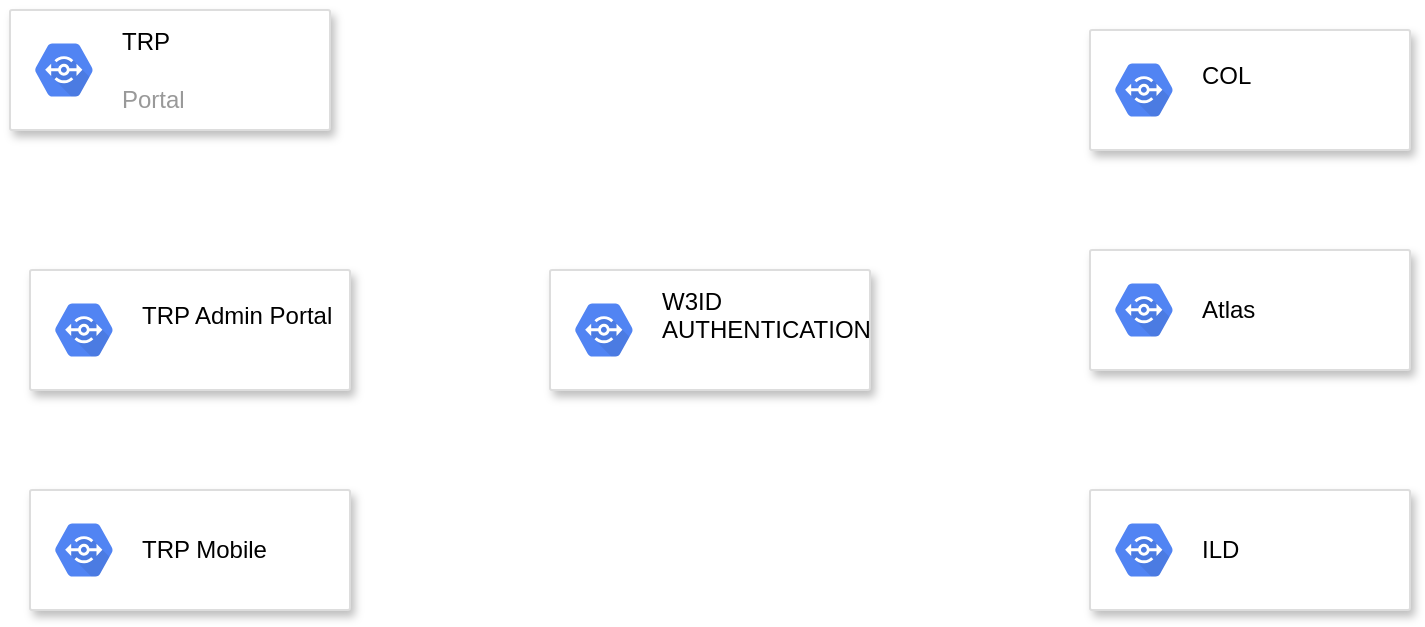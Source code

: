 <mxfile version="14.5.8" type="github">
  <diagram id="LPLT7qblUQMr7MPmFhha" name="Page-1">
    <mxGraphModel dx="1112" dy="574" grid="1" gridSize="10" guides="1" tooltips="1" connect="0" arrows="1" fold="1" page="1" pageScale="1" pageWidth="827" pageHeight="1169" math="0" shadow="0">
      <root>
        <mxCell id="0" />
        <mxCell id="1" parent="0" />
        <mxCell id="-umOjKe_lniliM-Z_1Ou-5" value="" style="strokeColor=#dddddd;shadow=1;strokeWidth=1;rounded=1;absoluteArcSize=1;arcSize=2;" parent="1" vertex="1">
          <mxGeometry x="30" y="90" width="160" height="60" as="geometry" />
        </mxCell>
        <mxCell id="-umOjKe_lniliM-Z_1Ou-6" value="&lt;font color=&quot;#000000&quot;&gt;TRP&lt;/font&gt;&lt;br&gt;&lt;br&gt;Portal" style="dashed=0;connectable=0;html=1;fillColor=#5184F3;strokeColor=none;shape=mxgraph.gcp2.hexIcon;prIcon=developer_portal;part=1;labelPosition=right;verticalLabelPosition=middle;align=left;verticalAlign=middle;spacingLeft=5;fontColor=#999999;fontSize=12;" parent="-umOjKe_lniliM-Z_1Ou-5" vertex="1">
          <mxGeometry y="0.5" width="44" height="39" relative="1" as="geometry">
            <mxPoint x="5" y="-19.5" as="offset" />
          </mxGeometry>
        </mxCell>
        <mxCell id="-umOjKe_lniliM-Z_1Ou-7" value="" style="strokeColor=#dddddd;shadow=1;strokeWidth=1;rounded=1;absoluteArcSize=1;arcSize=2;" parent="1" vertex="1">
          <mxGeometry x="40" y="220" width="160" height="60" as="geometry" />
        </mxCell>
        <mxCell id="-umOjKe_lniliM-Z_1Ou-8" value="&lt;font color=&quot;#000000&quot;&gt;TRP Admin Portal&lt;br&gt;&lt;br&gt;&lt;/font&gt;" style="dashed=0;connectable=0;html=1;fillColor=#5184F3;strokeColor=none;shape=mxgraph.gcp2.hexIcon;prIcon=developer_portal;part=1;labelPosition=right;verticalLabelPosition=middle;align=left;verticalAlign=middle;spacingLeft=5;fontColor=#999999;fontSize=12;" parent="-umOjKe_lniliM-Z_1Ou-7" vertex="1">
          <mxGeometry y="0.5" width="44" height="39" relative="1" as="geometry">
            <mxPoint x="5" y="-19.5" as="offset" />
          </mxGeometry>
        </mxCell>
        <mxCell id="6Cp6nFz7AAUxeB0bLaJg-8" value="" style="strokeColor=#dddddd;shadow=1;strokeWidth=1;rounded=1;absoluteArcSize=1;arcSize=2;" vertex="1" parent="1">
          <mxGeometry x="40" y="330" width="160" height="60" as="geometry" />
        </mxCell>
        <mxCell id="6Cp6nFz7AAUxeB0bLaJg-9" value="&lt;font color=&quot;#000000&quot;&gt;TRP Mobile&lt;br&gt;&lt;/font&gt;" style="dashed=0;connectable=0;html=1;fillColor=#5184F3;strokeColor=none;shape=mxgraph.gcp2.hexIcon;prIcon=developer_portal;part=1;labelPosition=right;verticalLabelPosition=middle;align=left;verticalAlign=middle;spacingLeft=5;fontColor=#999999;fontSize=12;" vertex="1" parent="6Cp6nFz7AAUxeB0bLaJg-8">
          <mxGeometry y="0.5" width="44" height="39" relative="1" as="geometry">
            <mxPoint x="5" y="-19.5" as="offset" />
          </mxGeometry>
        </mxCell>
        <mxCell id="6Cp6nFz7AAUxeB0bLaJg-10" value="" style="strokeColor=#dddddd;shadow=1;strokeWidth=1;rounded=1;absoluteArcSize=1;arcSize=2;" vertex="1" parent="1">
          <mxGeometry x="570" y="100" width="160" height="60" as="geometry" />
        </mxCell>
        <mxCell id="6Cp6nFz7AAUxeB0bLaJg-11" value="&lt;font color=&quot;#000000&quot;&gt;COL&lt;/font&gt;&lt;br&gt;&lt;br&gt;" style="dashed=0;connectable=0;html=1;fillColor=#5184F3;strokeColor=none;shape=mxgraph.gcp2.hexIcon;prIcon=developer_portal;part=1;labelPosition=right;verticalLabelPosition=middle;align=left;verticalAlign=middle;spacingLeft=5;fontColor=#999999;fontSize=12;" vertex="1" parent="6Cp6nFz7AAUxeB0bLaJg-10">
          <mxGeometry y="0.5" width="44" height="39" relative="1" as="geometry">
            <mxPoint x="5" y="-19.5" as="offset" />
          </mxGeometry>
        </mxCell>
        <mxCell id="6Cp6nFz7AAUxeB0bLaJg-12" value="" style="strokeColor=#dddddd;shadow=1;strokeWidth=1;rounded=1;absoluteArcSize=1;arcSize=2;" vertex="1" parent="1">
          <mxGeometry x="570" y="210" width="160" height="60" as="geometry" />
        </mxCell>
        <mxCell id="6Cp6nFz7AAUxeB0bLaJg-13" value="&lt;font color=&quot;#000000&quot;&gt;Atlas&lt;br&gt;&lt;/font&gt;" style="dashed=0;connectable=0;html=1;fillColor=#5184F3;strokeColor=none;shape=mxgraph.gcp2.hexIcon;prIcon=developer_portal;part=1;labelPosition=right;verticalLabelPosition=middle;align=left;verticalAlign=middle;spacingLeft=5;fontColor=#999999;fontSize=12;" vertex="1" parent="6Cp6nFz7AAUxeB0bLaJg-12">
          <mxGeometry y="0.5" width="44" height="39" relative="1" as="geometry">
            <mxPoint x="5" y="-19.5" as="offset" />
          </mxGeometry>
        </mxCell>
        <mxCell id="6Cp6nFz7AAUxeB0bLaJg-14" value="" style="strokeColor=#dddddd;shadow=1;strokeWidth=1;rounded=1;absoluteArcSize=1;arcSize=2;" vertex="1" parent="1">
          <mxGeometry x="570" y="330" width="160" height="60" as="geometry" />
        </mxCell>
        <mxCell id="6Cp6nFz7AAUxeB0bLaJg-15" value="&lt;font color=&quot;#000000&quot;&gt;ILD&lt;br&gt;&lt;/font&gt;" style="dashed=0;connectable=0;html=1;fillColor=#5184F3;strokeColor=none;shape=mxgraph.gcp2.hexIcon;prIcon=developer_portal;part=1;labelPosition=right;verticalLabelPosition=middle;align=left;verticalAlign=middle;spacingLeft=5;fontColor=#999999;fontSize=12;" vertex="1" parent="6Cp6nFz7AAUxeB0bLaJg-14">
          <mxGeometry y="0.5" width="44" height="39" relative="1" as="geometry">
            <mxPoint x="5" y="-19.5" as="offset" />
          </mxGeometry>
        </mxCell>
        <mxCell id="6Cp6nFz7AAUxeB0bLaJg-16" value="" style="strokeColor=#dddddd;shadow=1;strokeWidth=1;rounded=1;absoluteArcSize=1;arcSize=2;" vertex="1" parent="1">
          <mxGeometry x="300" y="220" width="160" height="60" as="geometry" />
        </mxCell>
        <mxCell id="6Cp6nFz7AAUxeB0bLaJg-17" value="&lt;font color=&quot;#000000&quot;&gt;W3ID &lt;br&gt;AUTHENTICATION&lt;br&gt;&lt;br&gt;&lt;/font&gt;" style="dashed=0;connectable=0;html=1;fillColor=#5184F3;strokeColor=none;shape=mxgraph.gcp2.hexIcon;prIcon=developer_portal;part=1;labelPosition=right;verticalLabelPosition=middle;align=left;verticalAlign=middle;spacingLeft=5;fontColor=#999999;fontSize=12;" vertex="1" parent="6Cp6nFz7AAUxeB0bLaJg-16">
          <mxGeometry y="0.5" width="44" height="39" relative="1" as="geometry">
            <mxPoint x="5" y="-19.5" as="offset" />
          </mxGeometry>
        </mxCell>
      </root>
    </mxGraphModel>
  </diagram>
</mxfile>
